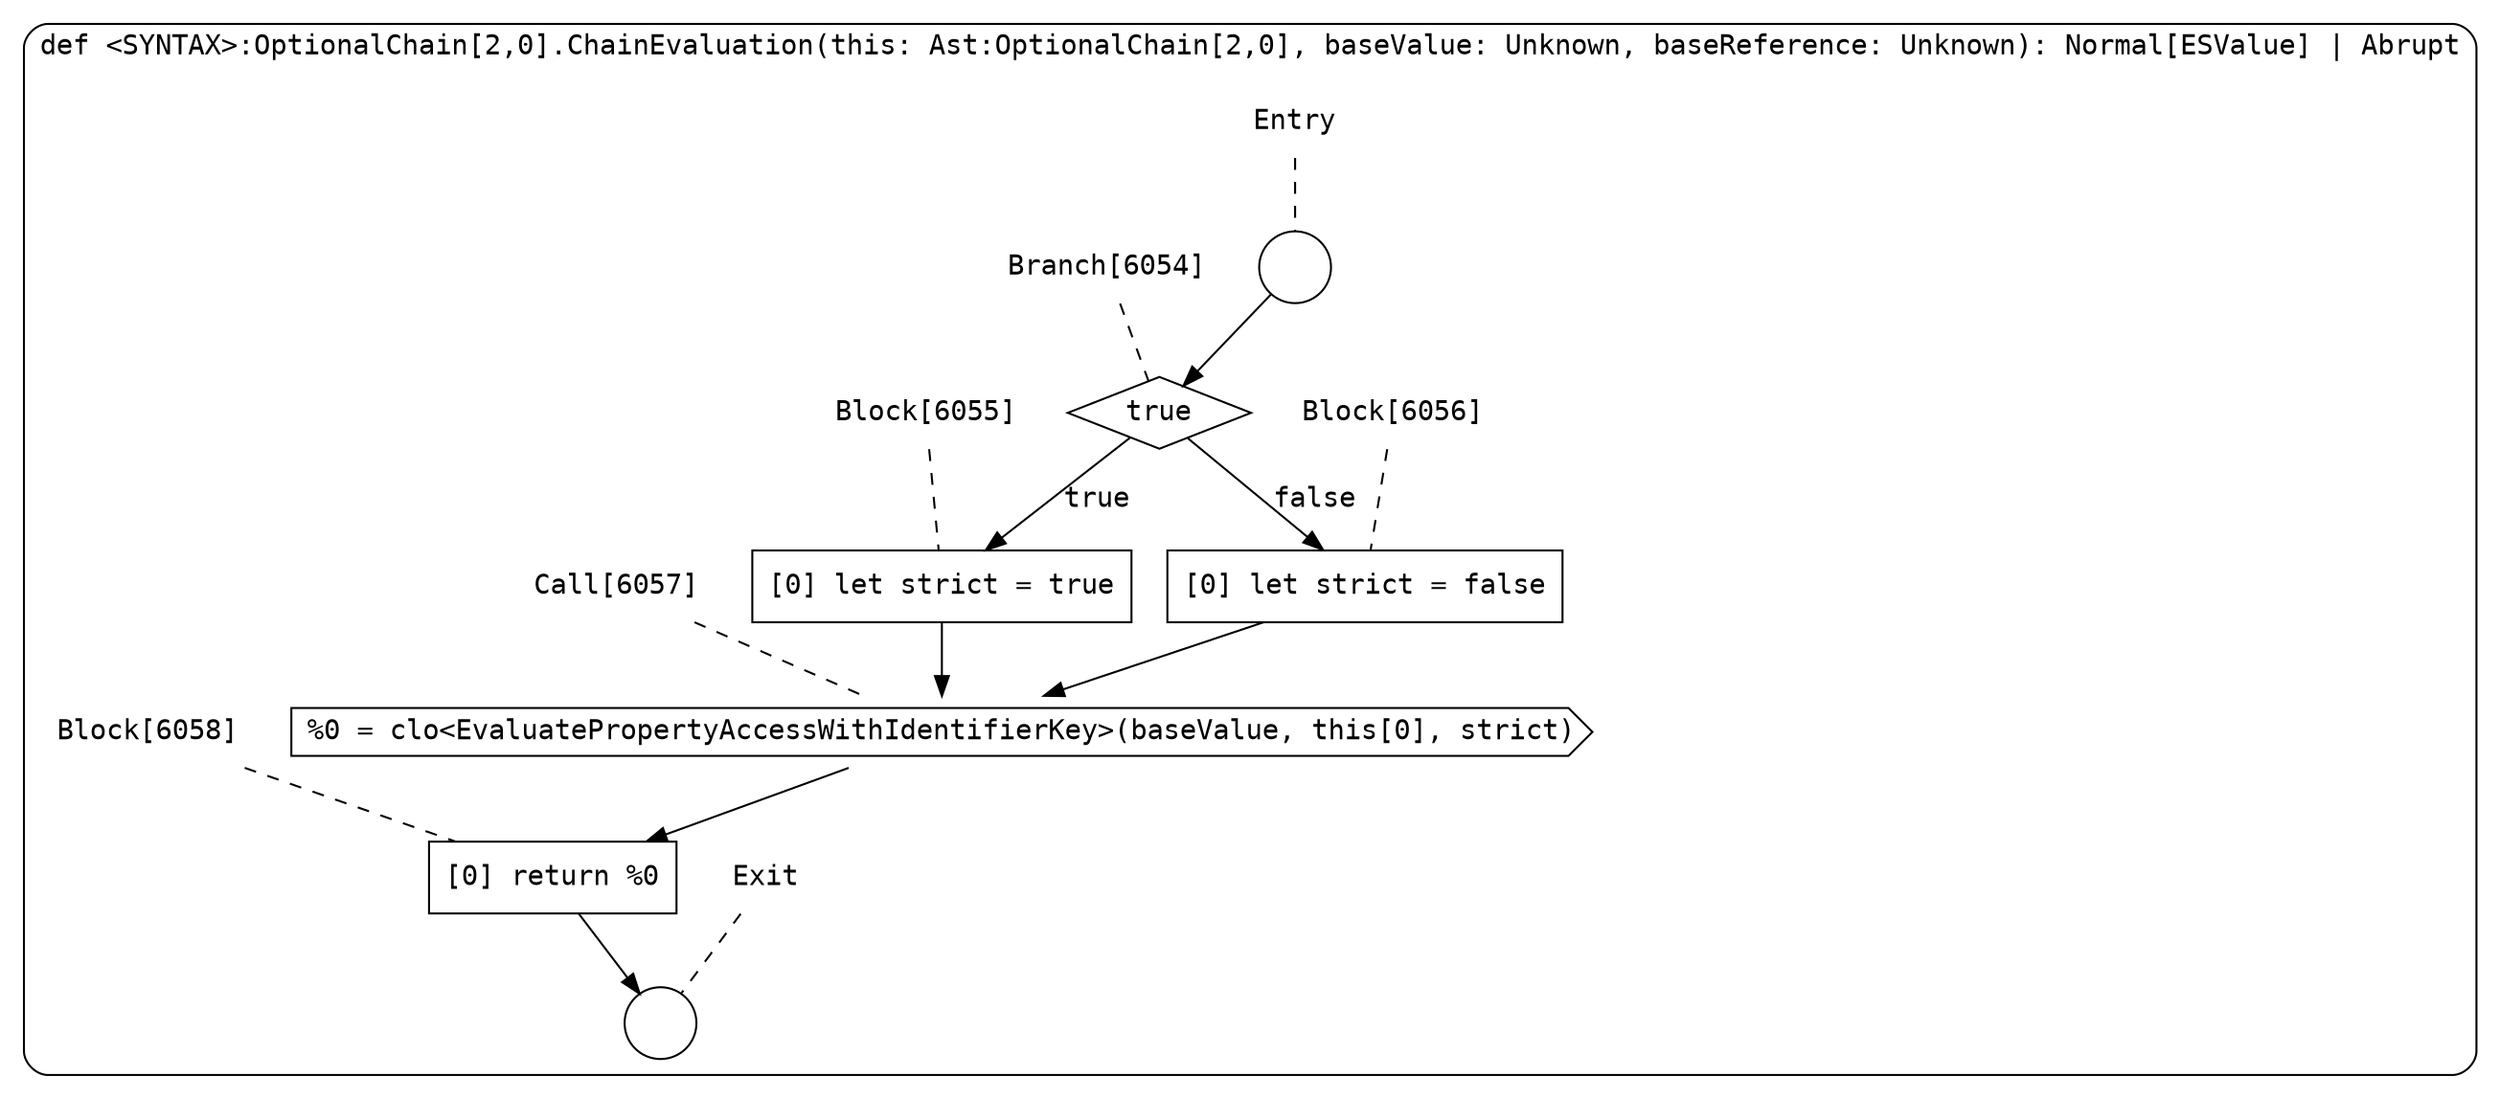 digraph {
  graph [fontname = "Consolas"]
  node [fontname = "Consolas"]
  edge [fontname = "Consolas"]
  subgraph cluster1290 {
    label = "def <SYNTAX>:OptionalChain[2,0].ChainEvaluation(this: Ast:OptionalChain[2,0], baseValue: Unknown, baseReference: Unknown): Normal[ESValue] | Abrupt"
    style = rounded
    cluster1290_entry_name [shape=none, label=<<font color="black">Entry</font>>]
    cluster1290_entry_name -> cluster1290_entry [arrowhead=none, color="black", style=dashed]
    cluster1290_entry [shape=circle label=" " color="black" fillcolor="white" style=filled]
    cluster1290_entry -> node6054 [color="black"]
    cluster1290_exit_name [shape=none, label=<<font color="black">Exit</font>>]
    cluster1290_exit_name -> cluster1290_exit [arrowhead=none, color="black", style=dashed]
    cluster1290_exit [shape=circle label=" " color="black" fillcolor="white" style=filled]
    node6054_name [shape=none, label=<<font color="black">Branch[6054]</font>>]
    node6054_name -> node6054 [arrowhead=none, color="black", style=dashed]
    node6054 [shape=diamond, label=<<font color="black">true</font>> color="black" fillcolor="white", style=filled]
    node6054 -> node6055 [label=<<font color="black">true</font>> color="black"]
    node6054 -> node6056 [label=<<font color="black">false</font>> color="black"]
    node6055_name [shape=none, label=<<font color="black">Block[6055]</font>>]
    node6055_name -> node6055 [arrowhead=none, color="black", style=dashed]
    node6055 [shape=box, label=<<font color="black">[0] let strict = true<BR ALIGN="LEFT"/></font>> color="black" fillcolor="white", style=filled]
    node6055 -> node6057 [color="black"]
    node6056_name [shape=none, label=<<font color="black">Block[6056]</font>>]
    node6056_name -> node6056 [arrowhead=none, color="black", style=dashed]
    node6056 [shape=box, label=<<font color="black">[0] let strict = false<BR ALIGN="LEFT"/></font>> color="black" fillcolor="white", style=filled]
    node6056 -> node6057 [color="black"]
    node6057_name [shape=none, label=<<font color="black">Call[6057]</font>>]
    node6057_name -> node6057 [arrowhead=none, color="black", style=dashed]
    node6057 [shape=cds, label=<<font color="black">%0 = clo&lt;EvaluatePropertyAccessWithIdentifierKey&gt;(baseValue, this[0], strict)</font>> color="black" fillcolor="white", style=filled]
    node6057 -> node6058 [color="black"]
    node6058_name [shape=none, label=<<font color="black">Block[6058]</font>>]
    node6058_name -> node6058 [arrowhead=none, color="black", style=dashed]
    node6058 [shape=box, label=<<font color="black">[0] return %0<BR ALIGN="LEFT"/></font>> color="black" fillcolor="white", style=filled]
    node6058 -> cluster1290_exit [color="black"]
  }
}